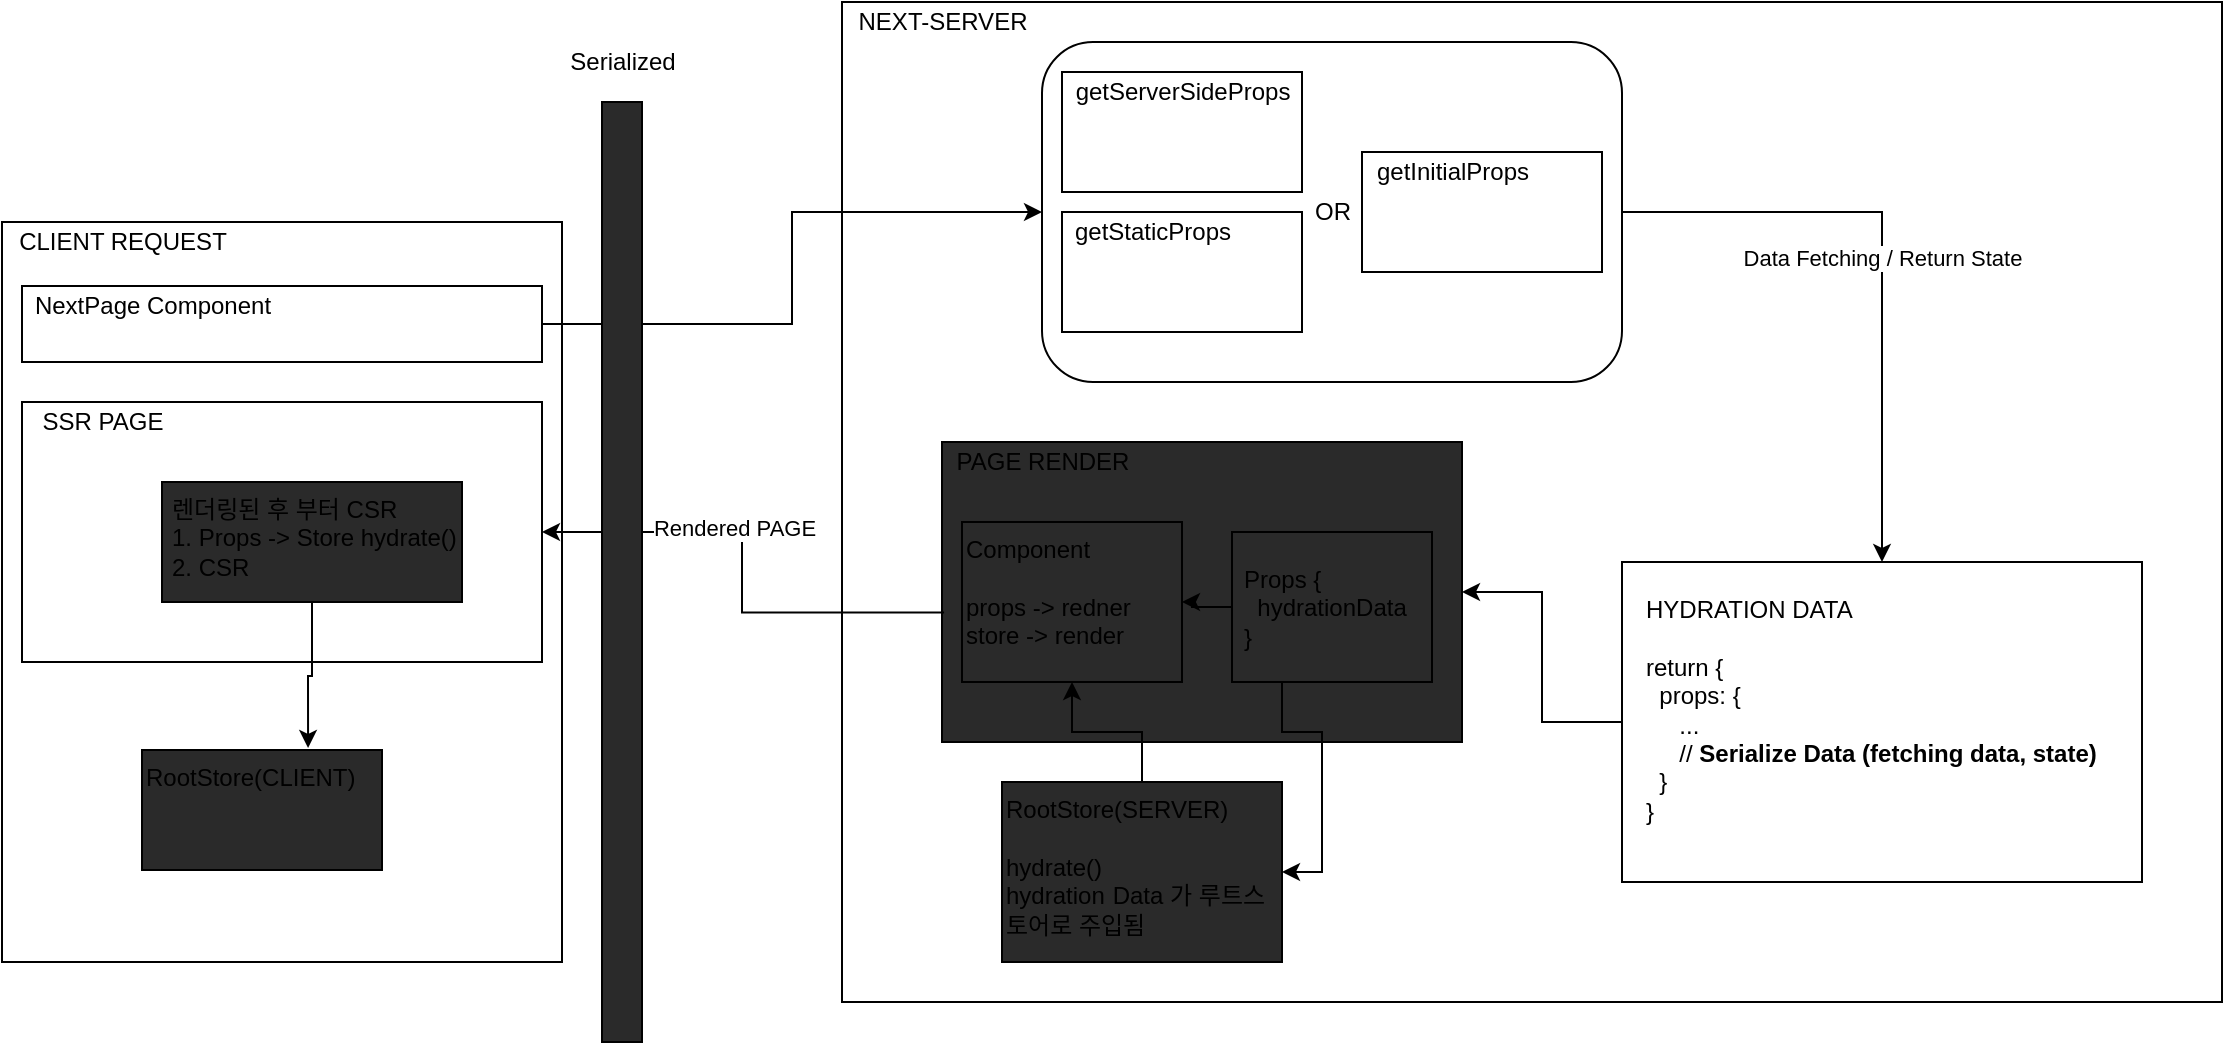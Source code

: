 <mxfile>
    <diagram id="Qo07A9ysZiWx9zQaVZO9" name="페이지-1">
        <mxGraphModel dx="2865" dy="754" grid="1" gridSize="10" guides="1" tooltips="1" connect="1" arrows="1" fold="1" page="1" pageScale="1" pageWidth="1169" pageHeight="827" math="0" shadow="0">
            <root>
                <mxCell id="0"/>
                <mxCell id="1" parent="0"/>
                <mxCell id="8" value="" style="rounded=0;whiteSpace=wrap;html=1;" vertex="1" parent="1">
                    <mxGeometry x="-570" y="150" width="280" height="370" as="geometry"/>
                </mxCell>
                <mxCell id="9" value="CLIENT REQUEST&lt;br&gt;" style="text;html=1;align=center;verticalAlign=middle;resizable=0;points=[];autosize=1;strokeColor=none;" vertex="1" parent="1">
                    <mxGeometry x="-570" y="150" width="120" height="20" as="geometry"/>
                </mxCell>
                <mxCell id="15" value="" style="rounded=0;whiteSpace=wrap;html=1;verticalAlign=top;" vertex="1" parent="1">
                    <mxGeometry x="-560" y="182" width="260" height="38" as="geometry"/>
                </mxCell>
                <mxCell id="18" value="NextPage Component" style="text;html=1;align=center;verticalAlign=middle;resizable=0;points=[];autosize=1;strokeColor=none;" vertex="1" parent="1">
                    <mxGeometry x="-560" y="182" width="130" height="20" as="geometry"/>
                </mxCell>
                <mxCell id="34" value="" style="rounded=0;whiteSpace=wrap;html=1;verticalAlign=top;" vertex="1" parent="1">
                    <mxGeometry x="-560" y="240" width="260" height="130" as="geometry"/>
                </mxCell>
                <mxCell id="35" value="SSR PAGE" style="text;html=1;align=center;verticalAlign=middle;resizable=0;points=[];autosize=1;strokeColor=none;" vertex="1" parent="1">
                    <mxGeometry x="-560" y="240" width="80" height="20" as="geometry"/>
                </mxCell>
                <mxCell id="66" style="edgeStyle=orthogonalEdgeStyle;rounded=0;orthogonalLoop=1;jettySize=auto;html=1;exitX=0.5;exitY=1;exitDx=0;exitDy=0;entryX=0.692;entryY=-0.017;entryDx=0;entryDy=0;entryPerimeter=0;" edge="1" parent="1" source="58" target="65">
                    <mxGeometry relative="1" as="geometry"/>
                </mxCell>
                <mxCell id="58" value="렌더링된 후 부터 CSR&lt;br&gt;1. Props -&amp;gt; Store hydrate()&lt;br&gt;2. CSR&amp;nbsp;" style="rounded=0;whiteSpace=wrap;html=1;glass=0;labelBackgroundColor=none;fillColor=#2a2a2a;align=left;verticalAlign=top;spacingLeft=3;" vertex="1" parent="1">
                    <mxGeometry x="-490" y="280" width="150" height="60" as="geometry"/>
                </mxCell>
                <mxCell id="59" value="" style="group" vertex="1" connectable="0" parent="1">
                    <mxGeometry x="-150" y="40" width="690" height="500" as="geometry"/>
                </mxCell>
                <mxCell id="16" value="" style="rounded=0;whiteSpace=wrap;html=1;verticalAlign=top;" vertex="1" parent="59">
                    <mxGeometry width="690" height="500" as="geometry"/>
                </mxCell>
                <mxCell id="23" value="NEXT-SERVER&lt;br&gt;" style="text;html=1;align=center;verticalAlign=middle;resizable=0;points=[];autosize=1;strokeColor=none;" vertex="1" parent="59">
                    <mxGeometry width="100" height="20" as="geometry"/>
                </mxCell>
                <mxCell id="48" value="" style="group" vertex="1" connectable="0" parent="59">
                    <mxGeometry x="100" y="20" width="290" height="170" as="geometry"/>
                </mxCell>
                <mxCell id="37" value="" style="rounded=1;whiteSpace=wrap;html=1;labelBackgroundColor=none;verticalAlign=top;glass=0;perimeterSpacing=0;fillColor=none;" vertex="1" parent="48">
                    <mxGeometry width="290" height="170" as="geometry"/>
                </mxCell>
                <mxCell id="22" value="" style="rounded=0;whiteSpace=wrap;html=1;verticalAlign=top;" vertex="1" parent="48">
                    <mxGeometry x="10" y="15" width="120" height="60" as="geometry"/>
                </mxCell>
                <mxCell id="21" value="getServerSideProps" style="text;html=1;align=center;verticalAlign=middle;resizable=0;points=[];autosize=1;strokeColor=none;" vertex="1" parent="48">
                    <mxGeometry x="10" y="15" width="120" height="20" as="geometry"/>
                </mxCell>
                <mxCell id="25" value="" style="rounded=0;whiteSpace=wrap;html=1;verticalAlign=top;" vertex="1" parent="48">
                    <mxGeometry x="10" y="85" width="120" height="60" as="geometry"/>
                </mxCell>
                <mxCell id="26" value="getStaticProps" style="text;html=1;align=center;verticalAlign=middle;resizable=0;points=[];autosize=1;strokeColor=none;" vertex="1" parent="48">
                    <mxGeometry x="10" y="85" width="90" height="20" as="geometry"/>
                </mxCell>
                <mxCell id="28" value="OR" style="text;html=1;align=center;verticalAlign=middle;resizable=0;points=[];autosize=1;strokeColor=none;" vertex="1" parent="48">
                    <mxGeometry x="130" y="75" width="30" height="20" as="geometry"/>
                </mxCell>
                <mxCell id="29" value="" style="rounded=0;whiteSpace=wrap;html=1;verticalAlign=top;" vertex="1" parent="48">
                    <mxGeometry x="160" y="55" width="120" height="60" as="geometry"/>
                </mxCell>
                <mxCell id="30" value="getInitialProps" style="text;html=1;align=center;verticalAlign=middle;resizable=0;points=[];autosize=1;strokeColor=none;" vertex="1" parent="48">
                    <mxGeometry x="160" y="55" width="90" height="20" as="geometry"/>
                </mxCell>
                <mxCell id="60" style="edgeStyle=orthogonalEdgeStyle;rounded=0;orthogonalLoop=1;jettySize=auto;html=1;exitX=0;exitY=0.5;exitDx=0;exitDy=0;" edge="1" parent="59" source="49" target="51">
                    <mxGeometry relative="1" as="geometry"/>
                </mxCell>
                <mxCell id="49" value="HYDRATION DATA&lt;br&gt;&lt;br&gt;return {&lt;br&gt;&amp;nbsp; props: {&lt;br&gt;&lt;div&gt;&lt;span&gt;&lt;span style=&quot;white-space: pre&quot;&gt;     ...&lt;/span&gt;&lt;/span&gt;&lt;/div&gt;&lt;div&gt;&lt;span&gt;&lt;span style=&quot;white-space: pre&quot;&gt;     // &lt;b&gt;Serialize Data (fetching data, state)&lt;/b&gt;&lt;br&gt;&lt;/span&gt;&lt;/span&gt;&lt;/div&gt;&amp;nbsp; }&lt;br&gt;}" style="rounded=0;whiteSpace=wrap;html=1;glass=0;labelBackgroundColor=none;verticalAlign=top;align=left;horizontal=1;spacingTop=10;spacingLeft=10;" vertex="1" parent="59">
                    <mxGeometry x="390" y="280" width="260" height="160" as="geometry"/>
                </mxCell>
                <mxCell id="50" value="Data Fetching / Return State" style="edgeStyle=orthogonalEdgeStyle;rounded=0;orthogonalLoop=1;jettySize=auto;html=1;exitX=1;exitY=0.5;exitDx=0;exitDy=0;entryX=0.5;entryY=0;entryDx=0;entryDy=0;" edge="1" parent="59" source="37" target="49">
                    <mxGeometry relative="1" as="geometry"/>
                </mxCell>
                <mxCell id="51" value="&lt;br&gt;&lt;br&gt;" style="rounded=0;whiteSpace=wrap;html=1;glass=0;labelBackgroundColor=none;fillColor=#2a2a2a;verticalAlign=top;" vertex="1" parent="59">
                    <mxGeometry x="50" y="220" width="260" height="150" as="geometry"/>
                </mxCell>
                <mxCell id="52" value="PAGE RENDER" style="text;html=1;align=center;verticalAlign=middle;resizable=0;points=[];autosize=1;strokeColor=none;" vertex="1" parent="59">
                    <mxGeometry x="50" y="220" width="100" height="20" as="geometry"/>
                </mxCell>
                <mxCell id="53" value="Props {&lt;br&gt;&amp;nbsp; hydrationData&lt;br&gt;}" style="rounded=0;whiteSpace=wrap;html=1;glass=0;labelBackgroundColor=none;fillColor=#2a2a2a;verticalAlign=middle;align=left;spacingLeft=4;" vertex="1" parent="59">
                    <mxGeometry x="195" y="265" width="100" height="75" as="geometry"/>
                </mxCell>
                <mxCell id="61" style="edgeStyle=orthogonalEdgeStyle;rounded=0;orthogonalLoop=1;jettySize=auto;html=1;exitX=0.5;exitY=0;exitDx=0;exitDy=0;entryX=0.5;entryY=1;entryDx=0;entryDy=0;" edge="1" parent="59" source="54" target="56">
                    <mxGeometry relative="1" as="geometry"/>
                </mxCell>
                <mxCell id="54" value="RootStore(SERVER)&lt;br&gt;&lt;br&gt;hydrate()&lt;br&gt;hydration&lt;span style=&quot;white-space: pre&quot;&gt;&#9;&lt;/span&gt;Data 가 루트스토어로 주입됨" style="rounded=0;whiteSpace=wrap;html=1;glass=0;labelBackgroundColor=none;fillColor=#2a2a2a;align=left;verticalAlign=top;" vertex="1" parent="59">
                    <mxGeometry x="80" y="390" width="140" height="90" as="geometry"/>
                </mxCell>
                <mxCell id="55" style="edgeStyle=orthogonalEdgeStyle;rounded=0;orthogonalLoop=1;jettySize=auto;html=1;exitX=0.25;exitY=1;exitDx=0;exitDy=0;entryX=1;entryY=0.5;entryDx=0;entryDy=0;" edge="1" parent="59" source="53" target="54">
                    <mxGeometry relative="1" as="geometry"/>
                </mxCell>
                <mxCell id="56" value="Component&lt;br&gt;&lt;br&gt;props -&amp;gt; redner&lt;br&gt;store -&amp;gt; render" style="rounded=0;whiteSpace=wrap;html=1;glass=0;labelBackgroundColor=none;fillColor=#2a2a2a;align=left;verticalAlign=top;" vertex="1" parent="59">
                    <mxGeometry x="60" y="260" width="110" height="80" as="geometry"/>
                </mxCell>
                <mxCell id="57" style="edgeStyle=orthogonalEdgeStyle;rounded=0;orthogonalLoop=1;jettySize=auto;html=1;exitX=0;exitY=0.5;exitDx=0;exitDy=0;" edge="1" parent="59" source="53" target="56">
                    <mxGeometry relative="1" as="geometry"/>
                </mxCell>
                <mxCell id="17" value="" style="edgeStyle=orthogonalEdgeStyle;rounded=0;orthogonalLoop=1;jettySize=auto;html=1;entryX=0;entryY=0.5;entryDx=0;entryDy=0;" edge="1" parent="1" source="15" target="37">
                    <mxGeometry relative="1" as="geometry"/>
                </mxCell>
                <mxCell id="33" style="edgeStyle=orthogonalEdgeStyle;rounded=0;orthogonalLoop=1;jettySize=auto;html=1;exitX=0.004;exitY=0.568;exitDx=0;exitDy=0;exitPerimeter=0;" edge="1" parent="1" source="51" target="34">
                    <mxGeometry relative="1" as="geometry">
                        <mxPoint x="-170" y="270" as="targetPoint"/>
                    </mxGeometry>
                </mxCell>
                <mxCell id="62" value="Rendered PAGE" style="edgeLabel;html=1;align=center;verticalAlign=middle;resizable=0;points=[];" vertex="1" connectable="0" parent="33">
                    <mxGeometry x="0.205" y="-2" relative="1" as="geometry">
                        <mxPoint as="offset"/>
                    </mxGeometry>
                </mxCell>
                <mxCell id="65" value="RootStore(CLIENT)" style="rounded=0;whiteSpace=wrap;html=1;glass=0;labelBackgroundColor=none;fillColor=#2a2a2a;align=left;verticalAlign=top;" vertex="1" parent="1">
                    <mxGeometry x="-500" y="414" width="120" height="60" as="geometry"/>
                </mxCell>
                <mxCell id="68" value="" style="rounded=0;whiteSpace=wrap;html=1;glass=0;labelBackgroundColor=none;fillColor=#2a2a2a;align=left;verticalAlign=top;" vertex="1" parent="1">
                    <mxGeometry x="-270" y="90" width="20" height="470" as="geometry"/>
                </mxCell>
                <mxCell id="69" value="Serialized" style="text;html=1;align=center;verticalAlign=middle;resizable=0;points=[];autosize=1;strokeColor=none;" vertex="1" parent="1">
                    <mxGeometry x="-295" y="60" width="70" height="20" as="geometry"/>
                </mxCell>
            </root>
        </mxGraphModel>
    </diagram>
</mxfile>